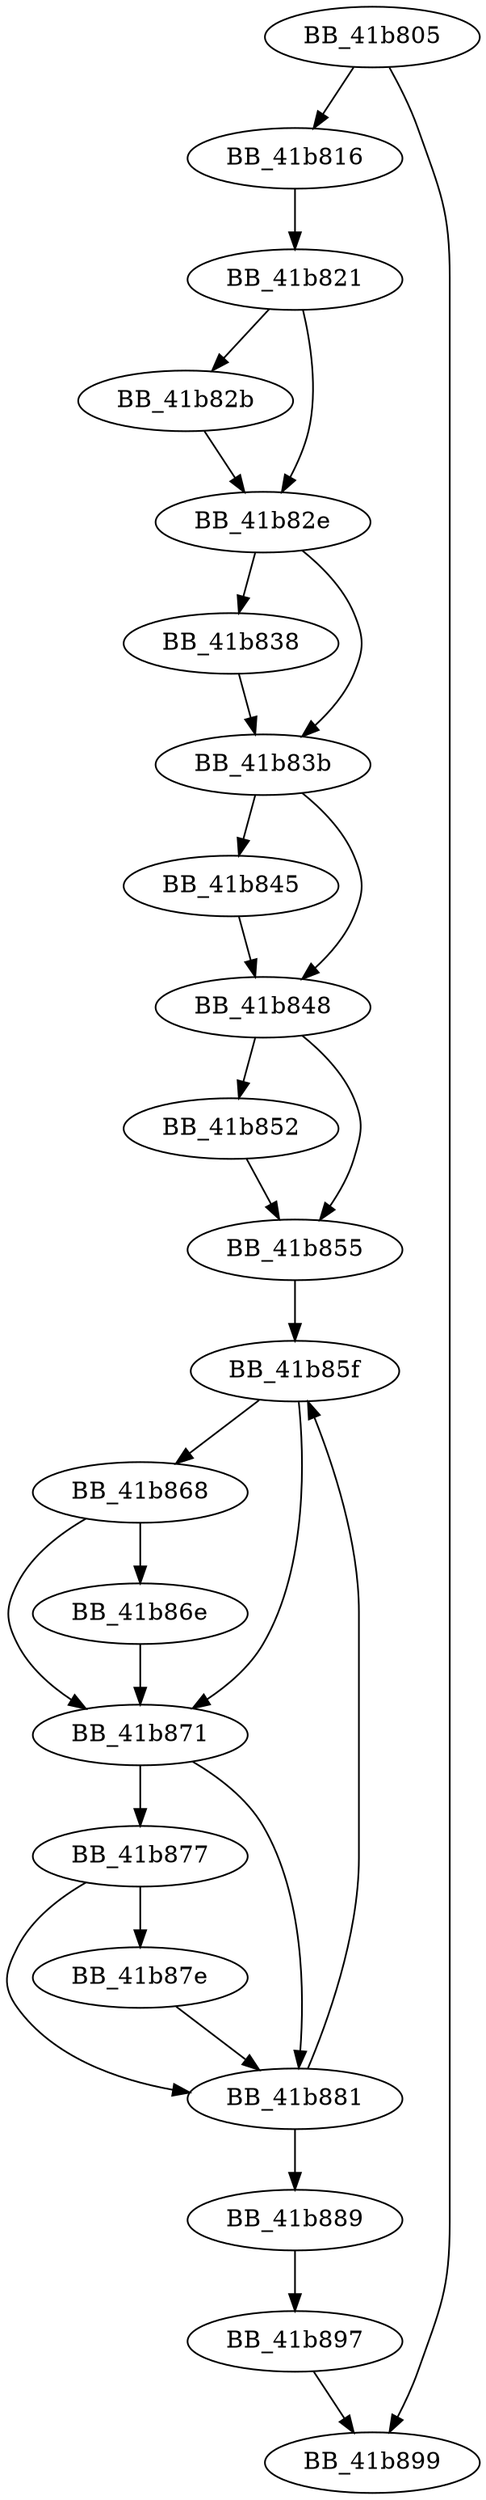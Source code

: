 DiGraph ___removelocaleref{
BB_41b805->BB_41b816
BB_41b805->BB_41b899
BB_41b816->BB_41b821
BB_41b821->BB_41b82b
BB_41b821->BB_41b82e
BB_41b82b->BB_41b82e
BB_41b82e->BB_41b838
BB_41b82e->BB_41b83b
BB_41b838->BB_41b83b
BB_41b83b->BB_41b845
BB_41b83b->BB_41b848
BB_41b845->BB_41b848
BB_41b848->BB_41b852
BB_41b848->BB_41b855
BB_41b852->BB_41b855
BB_41b855->BB_41b85f
BB_41b85f->BB_41b868
BB_41b85f->BB_41b871
BB_41b868->BB_41b86e
BB_41b868->BB_41b871
BB_41b86e->BB_41b871
BB_41b871->BB_41b877
BB_41b871->BB_41b881
BB_41b877->BB_41b87e
BB_41b877->BB_41b881
BB_41b87e->BB_41b881
BB_41b881->BB_41b85f
BB_41b881->BB_41b889
BB_41b889->BB_41b897
BB_41b897->BB_41b899
}
